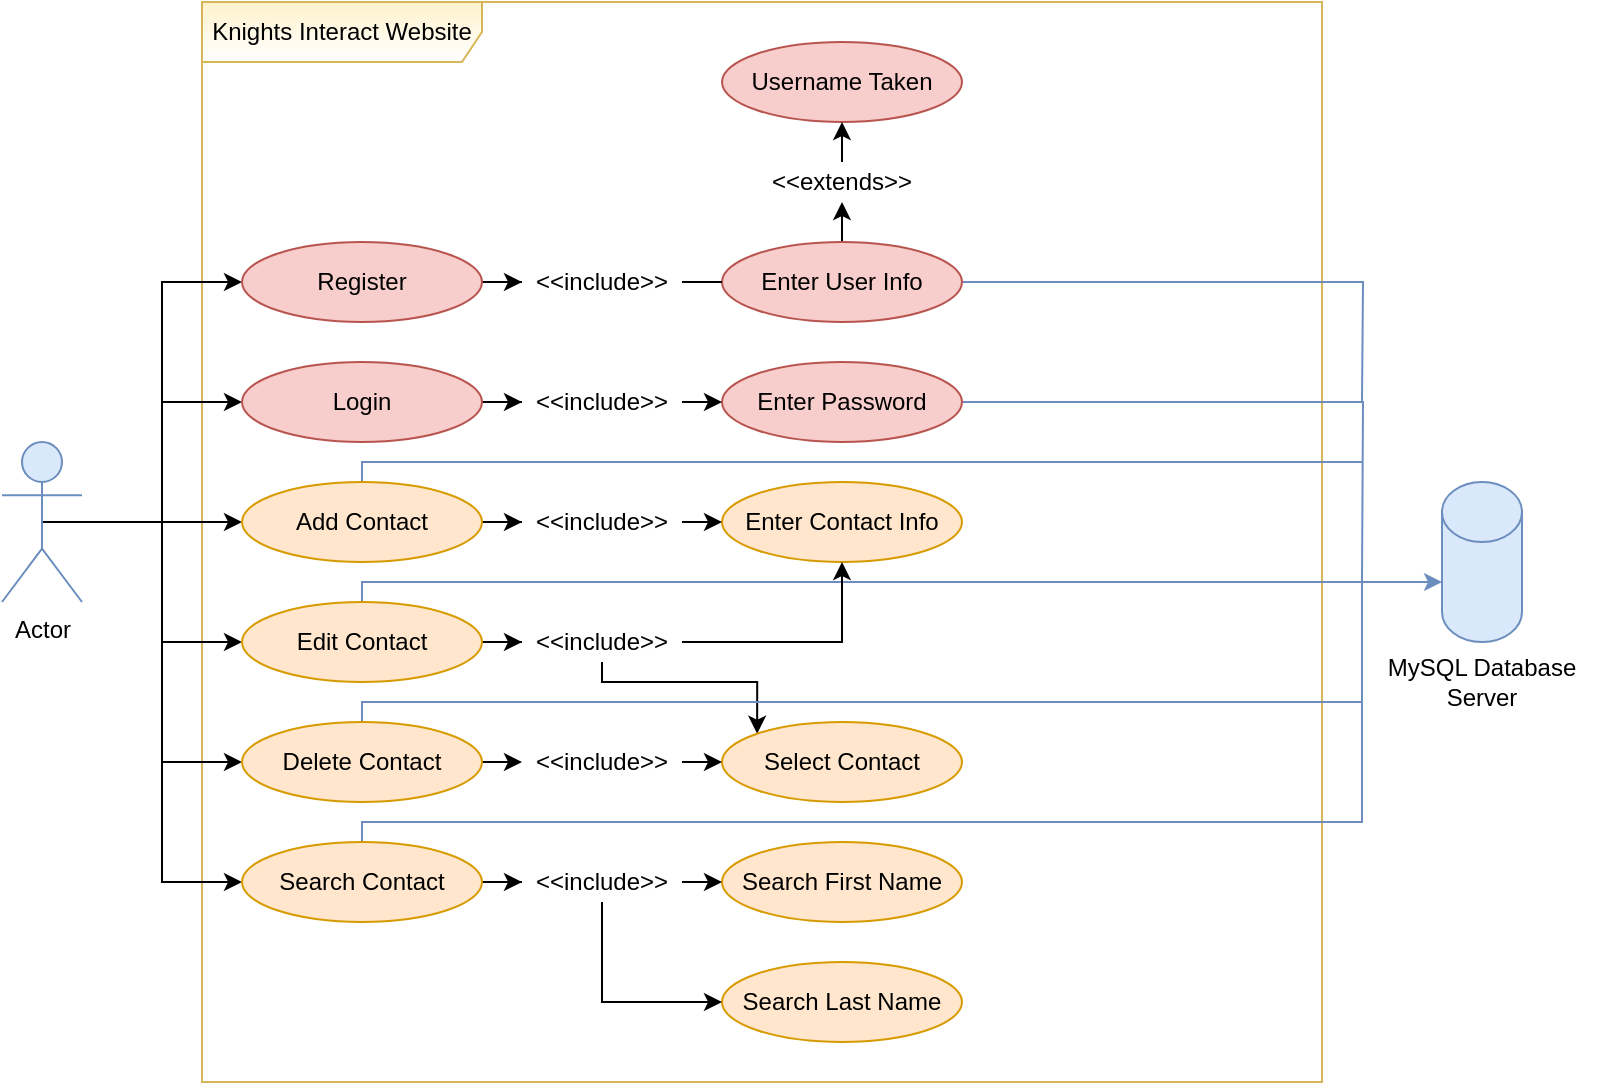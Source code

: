 <mxfile version="13.6.6" type="github"><diagram id="ournAG2Iq5no_DVx5JI3" name="Page-1"><mxGraphModel dx="1038" dy="519" grid="1" gridSize="10" guides="1" tooltips="1" connect="1" arrows="1" fold="1" page="1" pageScale="1" pageWidth="850" pageHeight="1100" math="0" shadow="0"><root><mxCell id="0"/><mxCell id="1" parent="0"/><mxCell id="hlEXV7TPH6dL74-zXLTh-3" value="Knights Interact Website" style="shape=umlFrame;whiteSpace=wrap;html=1;width=140;height=30;fillColor=#fff2cc;strokeColor=#d6b656;gradientColor=#ffffff;shadow=0;" vertex="1" parent="1"><mxGeometry x="140" y="40" width="560" height="540" as="geometry"/></mxCell><mxCell id="oQQAV7WlmfNfY7A_2i-B-12" style="edgeStyle=orthogonalEdgeStyle;rounded=0;orthogonalLoop=1;jettySize=auto;html=1;exitX=0.5;exitY=0.5;exitDx=0;exitDy=0;exitPerimeter=0;" parent="1" source="oQQAV7WlmfNfY7A_2i-B-1" target="oQQAV7WlmfNfY7A_2i-B-11" edge="1"><mxGeometry relative="1" as="geometry"><Array as="points"><mxPoint x="120" y="300"/><mxPoint x="120" y="180"/></Array></mxGeometry></mxCell><mxCell id="oQQAV7WlmfNfY7A_2i-B-13" style="edgeStyle=orthogonalEdgeStyle;rounded=0;orthogonalLoop=1;jettySize=auto;html=1;exitX=0.5;exitY=0.5;exitDx=0;exitDy=0;exitPerimeter=0;" parent="1" source="oQQAV7WlmfNfY7A_2i-B-1" target="oQQAV7WlmfNfY7A_2i-B-10" edge="1"><mxGeometry relative="1" as="geometry"><Array as="points"><mxPoint x="120" y="300"/><mxPoint x="120" y="240"/></Array></mxGeometry></mxCell><mxCell id="oQQAV7WlmfNfY7A_2i-B-37" style="edgeStyle=orthogonalEdgeStyle;rounded=0;orthogonalLoop=1;jettySize=auto;html=1;exitX=0.5;exitY=0.5;exitDx=0;exitDy=0;exitPerimeter=0;entryX=0;entryY=0.5;entryDx=0;entryDy=0;" parent="1" source="oQQAV7WlmfNfY7A_2i-B-1" target="oQQAV7WlmfNfY7A_2i-B-36" edge="1"><mxGeometry relative="1" as="geometry"/></mxCell><mxCell id="oQQAV7WlmfNfY7A_2i-B-48" style="edgeStyle=orthogonalEdgeStyle;rounded=0;orthogonalLoop=1;jettySize=auto;html=1;exitX=0.5;exitY=0.5;exitDx=0;exitDy=0;exitPerimeter=0;entryX=0;entryY=0.5;entryDx=0;entryDy=0;" parent="1" source="oQQAV7WlmfNfY7A_2i-B-1" target="oQQAV7WlmfNfY7A_2i-B-44" edge="1"><mxGeometry relative="1" as="geometry"/></mxCell><mxCell id="oQQAV7WlmfNfY7A_2i-B-50" style="edgeStyle=orthogonalEdgeStyle;rounded=0;orthogonalLoop=1;jettySize=auto;html=1;exitX=0.5;exitY=0.5;exitDx=0;exitDy=0;exitPerimeter=0;entryX=0;entryY=0.5;entryDx=0;entryDy=0;" parent="1" source="oQQAV7WlmfNfY7A_2i-B-1" target="oQQAV7WlmfNfY7A_2i-B-49" edge="1"><mxGeometry relative="1" as="geometry"/></mxCell><mxCell id="hlEXV7TPH6dL74-zXLTh-13" style="edgeStyle=orthogonalEdgeStyle;rounded=0;orthogonalLoop=1;jettySize=auto;html=1;exitX=0.5;exitY=0.5;exitDx=0;exitDy=0;exitPerimeter=0;entryX=0;entryY=0.5;entryDx=0;entryDy=0;endArrow=classic;endFill=1;strokeColor=#000000;" edge="1" parent="1" source="oQQAV7WlmfNfY7A_2i-B-1" target="hlEXV7TPH6dL74-zXLTh-4"><mxGeometry relative="1" as="geometry"/></mxCell><mxCell id="oQQAV7WlmfNfY7A_2i-B-1" value="Actor" style="shape=umlActor;verticalLabelPosition=bottom;verticalAlign=top;html=1;outlineConnect=0;fillColor=#dae8fc;strokeColor=#6c8ebf;" parent="1" vertex="1"><mxGeometry x="40" y="260" width="40" height="80" as="geometry"/></mxCell><mxCell id="oQQAV7WlmfNfY7A_2i-B-5" value="" style="shape=cylinder2;whiteSpace=wrap;html=1;boundedLbl=1;backgroundOutline=1;size=15;fillColor=#dae8fc;strokeColor=#6c8ebf;" parent="1" vertex="1"><mxGeometry x="760" y="280" width="40" height="80" as="geometry"/></mxCell><mxCell id="oQQAV7WlmfNfY7A_2i-B-6" value="MySQL Database Server" style="text;html=1;strokeColor=none;fillColor=none;align=center;verticalAlign=middle;whiteSpace=wrap;rounded=0;" parent="1" vertex="1"><mxGeometry x="720" y="360" width="120" height="40" as="geometry"/></mxCell><mxCell id="oQQAV7WlmfNfY7A_2i-B-33" style="edgeStyle=orthogonalEdgeStyle;rounded=0;orthogonalLoop=1;jettySize=auto;html=1;exitX=1;exitY=0.5;exitDx=0;exitDy=0;" parent="1" source="oQQAV7WlmfNfY7A_2i-B-10" target="oQQAV7WlmfNfY7A_2i-B-32" edge="1"><mxGeometry relative="1" as="geometry"/></mxCell><mxCell id="oQQAV7WlmfNfY7A_2i-B-10" value="Login" style="ellipse;whiteSpace=wrap;html=1;fillColor=#f8cecc;strokeColor=#b85450;" parent="1" vertex="1"><mxGeometry x="160" y="220" width="120" height="40" as="geometry"/></mxCell><mxCell id="oQQAV7WlmfNfY7A_2i-B-29" style="edgeStyle=orthogonalEdgeStyle;rounded=0;orthogonalLoop=1;jettySize=auto;html=1;exitX=1;exitY=0.5;exitDx=0;exitDy=0;" parent="1" source="oQQAV7WlmfNfY7A_2i-B-11" target="oQQAV7WlmfNfY7A_2i-B-28" edge="1"><mxGeometry relative="1" as="geometry"/></mxCell><mxCell id="oQQAV7WlmfNfY7A_2i-B-11" value="Register" style="ellipse;whiteSpace=wrap;html=1;fillColor=#f8cecc;strokeColor=#b85450;" parent="1" vertex="1"><mxGeometry x="160" y="160" width="120" height="40" as="geometry"/></mxCell><mxCell id="oQQAV7WlmfNfY7A_2i-B-75" style="edgeStyle=orthogonalEdgeStyle;rounded=0;orthogonalLoop=1;jettySize=auto;html=1;exitX=1;exitY=0.5;exitDx=0;exitDy=0;endArrow=none;endFill=0;strokeColor=#6c8ebf;fillColor=#dae8fc;" parent="1" source="oQQAV7WlmfNfY7A_2i-B-17" edge="1"><mxGeometry relative="1" as="geometry"><mxPoint x="720" y="240" as="targetPoint"/></mxGeometry></mxCell><mxCell id="oQQAV7WlmfNfY7A_2i-B-14" value="Username Taken" style="ellipse;whiteSpace=wrap;html=1;fillColor=#f8cecc;strokeColor=#b85450;" parent="1" vertex="1"><mxGeometry x="400" y="60" width="120" height="40" as="geometry"/></mxCell><mxCell id="oQQAV7WlmfNfY7A_2i-B-72" style="edgeStyle=orthogonalEdgeStyle;rounded=0;orthogonalLoop=1;jettySize=auto;html=1;exitX=0.5;exitY=0;exitDx=0;exitDy=0;entryX=0.5;entryY=1;entryDx=0;entryDy=0;endArrow=classic;endFill=1;" parent="1" source="oQQAV7WlmfNfY7A_2i-B-17" target="oQQAV7WlmfNfY7A_2i-B-20" edge="1"><mxGeometry relative="1" as="geometry"/></mxCell><mxCell id="oQQAV7WlmfNfY7A_2i-B-17" value="Enter User Info" style="ellipse;whiteSpace=wrap;html=1;fillColor=#f8cecc;strokeColor=#b85450;" parent="1" vertex="1"><mxGeometry x="400" y="160" width="120" height="40" as="geometry"/></mxCell><mxCell id="oQQAV7WlmfNfY7A_2i-B-73" style="edgeStyle=orthogonalEdgeStyle;rounded=0;orthogonalLoop=1;jettySize=auto;html=1;exitX=0.5;exitY=0;exitDx=0;exitDy=0;entryX=0.5;entryY=1;entryDx=0;entryDy=0;endArrow=classic;endFill=1;" parent="1" source="oQQAV7WlmfNfY7A_2i-B-20" target="oQQAV7WlmfNfY7A_2i-B-14" edge="1"><mxGeometry relative="1" as="geometry"/></mxCell><mxCell id="oQQAV7WlmfNfY7A_2i-B-20" value="&amp;lt;&amp;lt;extends&amp;gt;&amp;gt;" style="text;html=1;strokeColor=none;fillColor=none;align=center;verticalAlign=middle;whiteSpace=wrap;rounded=0;" parent="1" vertex="1"><mxGeometry x="420" y="120" width="80" height="20" as="geometry"/></mxCell><mxCell id="oQQAV7WlmfNfY7A_2i-B-22" style="edgeStyle=orthogonalEdgeStyle;rounded=0;orthogonalLoop=1;jettySize=auto;html=1;exitX=0.5;exitY=1;exitDx=0;exitDy=0;" parent="1" source="oQQAV7WlmfNfY7A_2i-B-20" target="oQQAV7WlmfNfY7A_2i-B-20" edge="1"><mxGeometry relative="1" as="geometry"/></mxCell><mxCell id="oQQAV7WlmfNfY7A_2i-B-69" style="edgeStyle=orthogonalEdgeStyle;rounded=0;orthogonalLoop=1;jettySize=auto;html=1;exitX=1;exitY=0.5;exitDx=0;exitDy=0;entryX=0;entryY=0.5;entryDx=0;entryDy=0;endArrow=none;endFill=0;" parent="1" source="oQQAV7WlmfNfY7A_2i-B-28" target="oQQAV7WlmfNfY7A_2i-B-17" edge="1"><mxGeometry relative="1" as="geometry"/></mxCell><mxCell id="oQQAV7WlmfNfY7A_2i-B-28" value="&amp;lt;&amp;lt;include&amp;gt;&amp;gt;" style="text;html=1;strokeColor=none;fillColor=none;align=center;verticalAlign=middle;whiteSpace=wrap;rounded=0;" parent="1" vertex="1"><mxGeometry x="300" y="170" width="80" height="20" as="geometry"/></mxCell><mxCell id="oQQAV7WlmfNfY7A_2i-B-79" style="edgeStyle=orthogonalEdgeStyle;rounded=0;orthogonalLoop=1;jettySize=auto;html=1;exitX=1;exitY=0.5;exitDx=0;exitDy=0;endArrow=none;endFill=0;strokeColor=#6c8ebf;fillColor=#dae8fc;" parent="1" source="oQQAV7WlmfNfY7A_2i-B-31" edge="1"><mxGeometry relative="1" as="geometry"><mxPoint x="720" y="330" as="targetPoint"/></mxGeometry></mxCell><mxCell id="oQQAV7WlmfNfY7A_2i-B-31" value="Enter Password" style="ellipse;whiteSpace=wrap;html=1;fillColor=#f8cecc;strokeColor=#b85450;" parent="1" vertex="1"><mxGeometry x="400" y="220" width="120" height="40" as="geometry"/></mxCell><mxCell id="oQQAV7WlmfNfY7A_2i-B-34" style="edgeStyle=orthogonalEdgeStyle;rounded=0;orthogonalLoop=1;jettySize=auto;html=1;exitX=1;exitY=0.5;exitDx=0;exitDy=0;entryX=0;entryY=0.5;entryDx=0;entryDy=0;" parent="1" source="oQQAV7WlmfNfY7A_2i-B-32" target="oQQAV7WlmfNfY7A_2i-B-31" edge="1"><mxGeometry relative="1" as="geometry"/></mxCell><mxCell id="oQQAV7WlmfNfY7A_2i-B-32" value="&amp;lt;&amp;lt;include&amp;gt;&amp;gt;" style="text;html=1;strokeColor=none;fillColor=none;align=center;verticalAlign=middle;whiteSpace=wrap;rounded=0;" parent="1" vertex="1"><mxGeometry x="300" y="230" width="80" height="20" as="geometry"/></mxCell><mxCell id="oQQAV7WlmfNfY7A_2i-B-41" style="edgeStyle=orthogonalEdgeStyle;rounded=0;orthogonalLoop=1;jettySize=auto;html=1;exitX=1;exitY=0.5;exitDx=0;exitDy=0;" parent="1" source="oQQAV7WlmfNfY7A_2i-B-36" target="oQQAV7WlmfNfY7A_2i-B-40" edge="1"><mxGeometry relative="1" as="geometry"/></mxCell><mxCell id="oQQAV7WlmfNfY7A_2i-B-78" style="edgeStyle=orthogonalEdgeStyle;rounded=0;orthogonalLoop=1;jettySize=auto;html=1;exitX=0.5;exitY=0;exitDx=0;exitDy=0;endArrow=none;endFill=0;fillColor=#dae8fc;strokeColor=#6c8ebf;" parent="1" source="oQQAV7WlmfNfY7A_2i-B-36" edge="1"><mxGeometry relative="1" as="geometry"><mxPoint x="720" y="270" as="targetPoint"/><Array as="points"><mxPoint x="220" y="270"/></Array></mxGeometry></mxCell><mxCell id="oQQAV7WlmfNfY7A_2i-B-36" value="Add Contact" style="ellipse;whiteSpace=wrap;html=1;fillColor=#ffe6cc;strokeColor=#d79b00;" parent="1" vertex="1"><mxGeometry x="160" y="280" width="120" height="40" as="geometry"/></mxCell><mxCell id="oQQAV7WlmfNfY7A_2i-B-38" value="Enter Contact Info" style="ellipse;whiteSpace=wrap;html=1;fillColor=#ffe6cc;strokeColor=#d79b00;" parent="1" vertex="1"><mxGeometry x="400" y="280" width="120" height="40" as="geometry"/></mxCell><mxCell id="oQQAV7WlmfNfY7A_2i-B-42" style="edgeStyle=orthogonalEdgeStyle;rounded=0;orthogonalLoop=1;jettySize=auto;html=1;exitX=1;exitY=0.5;exitDx=0;exitDy=0;entryX=0;entryY=0.5;entryDx=0;entryDy=0;" parent="1" source="oQQAV7WlmfNfY7A_2i-B-40" target="oQQAV7WlmfNfY7A_2i-B-38" edge="1"><mxGeometry relative="1" as="geometry"/></mxCell><mxCell id="oQQAV7WlmfNfY7A_2i-B-40" value="&amp;lt;&amp;lt;include&amp;gt;&amp;gt;" style="text;html=1;strokeColor=none;fillColor=none;align=center;verticalAlign=middle;whiteSpace=wrap;rounded=0;" parent="1" vertex="1"><mxGeometry x="300" y="290" width="80" height="20" as="geometry"/></mxCell><mxCell id="oQQAV7WlmfNfY7A_2i-B-46" style="edgeStyle=orthogonalEdgeStyle;rounded=0;orthogonalLoop=1;jettySize=auto;html=1;exitX=1;exitY=0.5;exitDx=0;exitDy=0;" parent="1" source="oQQAV7WlmfNfY7A_2i-B-44" target="oQQAV7WlmfNfY7A_2i-B-45" edge="1"><mxGeometry relative="1" as="geometry"/></mxCell><mxCell id="oQQAV7WlmfNfY7A_2i-B-67" style="edgeStyle=orthogonalEdgeStyle;rounded=0;orthogonalLoop=1;jettySize=auto;html=1;exitX=0.5;exitY=0;exitDx=0;exitDy=0;strokeColor=#6c8ebf;fillColor=#dae8fc;" parent="1" source="oQQAV7WlmfNfY7A_2i-B-44" target="oQQAV7WlmfNfY7A_2i-B-5" edge="1"><mxGeometry relative="1" as="geometry"><mxPoint x="220" y="330" as="targetPoint"/><Array as="points"><mxPoint x="220" y="330"/></Array></mxGeometry></mxCell><mxCell id="oQQAV7WlmfNfY7A_2i-B-44" value="Edit Contact" style="ellipse;whiteSpace=wrap;html=1;fillColor=#ffe6cc;strokeColor=#d79b00;" parent="1" vertex="1"><mxGeometry x="160" y="340" width="120" height="40" as="geometry"/></mxCell><mxCell id="oQQAV7WlmfNfY7A_2i-B-56" style="edgeStyle=orthogonalEdgeStyle;rounded=0;orthogonalLoop=1;jettySize=auto;html=1;exitX=1;exitY=0.5;exitDx=0;exitDy=0;entryX=0.5;entryY=1;entryDx=0;entryDy=0;" parent="1" source="oQQAV7WlmfNfY7A_2i-B-45" target="oQQAV7WlmfNfY7A_2i-B-38" edge="1"><mxGeometry relative="1" as="geometry"/></mxCell><mxCell id="oQQAV7WlmfNfY7A_2i-B-58" style="edgeStyle=orthogonalEdgeStyle;rounded=0;orthogonalLoop=1;jettySize=auto;html=1;exitX=0.5;exitY=1;exitDx=0;exitDy=0;entryX=0;entryY=0;entryDx=0;entryDy=0;" parent="1" source="oQQAV7WlmfNfY7A_2i-B-45" target="oQQAV7WlmfNfY7A_2i-B-51" edge="1"><mxGeometry relative="1" as="geometry"><Array as="points"><mxPoint x="340" y="380"/><mxPoint x="418" y="380"/></Array></mxGeometry></mxCell><mxCell id="oQQAV7WlmfNfY7A_2i-B-45" value="&amp;lt;&amp;lt;include&amp;gt;&amp;gt;" style="text;html=1;strokeColor=none;fillColor=none;align=center;verticalAlign=middle;whiteSpace=wrap;rounded=0;" parent="1" vertex="1"><mxGeometry x="300" y="350" width="80" height="20" as="geometry"/></mxCell><mxCell id="oQQAV7WlmfNfY7A_2i-B-61" style="edgeStyle=orthogonalEdgeStyle;rounded=0;orthogonalLoop=1;jettySize=auto;html=1;exitX=1;exitY=0.5;exitDx=0;exitDy=0;entryX=0;entryY=0.5;entryDx=0;entryDy=0;" parent="1" source="oQQAV7WlmfNfY7A_2i-B-49" target="oQQAV7WlmfNfY7A_2i-B-60" edge="1"><mxGeometry relative="1" as="geometry"/></mxCell><mxCell id="oQQAV7WlmfNfY7A_2i-B-68" style="edgeStyle=orthogonalEdgeStyle;rounded=0;orthogonalLoop=1;jettySize=auto;html=1;exitX=0.5;exitY=0;exitDx=0;exitDy=0;endArrow=none;endFill=0;strokeColor=#6c8ebf;fillColor=#dae8fc;" parent="1" source="oQQAV7WlmfNfY7A_2i-B-49" edge="1"><mxGeometry relative="1" as="geometry"><mxPoint x="720" y="330" as="targetPoint"/><Array as="points"><mxPoint x="220" y="390"/><mxPoint x="720" y="390"/></Array></mxGeometry></mxCell><mxCell id="oQQAV7WlmfNfY7A_2i-B-49" value="Delete Contact" style="ellipse;whiteSpace=wrap;html=1;fillColor=#ffe6cc;strokeColor=#d79b00;" parent="1" vertex="1"><mxGeometry x="160" y="400" width="120" height="40" as="geometry"/></mxCell><mxCell id="oQQAV7WlmfNfY7A_2i-B-54" style="edgeStyle=orthogonalEdgeStyle;rounded=0;orthogonalLoop=1;jettySize=auto;html=1;exitX=0.5;exitY=0;exitDx=0;exitDy=0;" parent="1" source="oQQAV7WlmfNfY7A_2i-B-51" edge="1"><mxGeometry relative="1" as="geometry"><mxPoint x="460" y="400" as="targetPoint"/></mxGeometry></mxCell><mxCell id="oQQAV7WlmfNfY7A_2i-B-51" value="Select Contact" style="ellipse;whiteSpace=wrap;html=1;fillColor=#ffe6cc;strokeColor=#d79b00;" parent="1" vertex="1"><mxGeometry x="400" y="400" width="120" height="40" as="geometry"/></mxCell><mxCell id="oQQAV7WlmfNfY7A_2i-B-62" style="edgeStyle=orthogonalEdgeStyle;rounded=0;orthogonalLoop=1;jettySize=auto;html=1;exitX=1;exitY=0.5;exitDx=0;exitDy=0;entryX=0;entryY=0.5;entryDx=0;entryDy=0;" parent="1" source="oQQAV7WlmfNfY7A_2i-B-60" target="oQQAV7WlmfNfY7A_2i-B-51" edge="1"><mxGeometry relative="1" as="geometry"/></mxCell><mxCell id="oQQAV7WlmfNfY7A_2i-B-60" value="&amp;lt;&amp;lt;include&amp;gt;&amp;gt;" style="text;html=1;strokeColor=none;fillColor=none;align=center;verticalAlign=middle;whiteSpace=wrap;rounded=0;" parent="1" vertex="1"><mxGeometry x="300" y="410" width="80" height="20" as="geometry"/></mxCell><mxCell id="hlEXV7TPH6dL74-zXLTh-5" style="edgeStyle=orthogonalEdgeStyle;rounded=0;orthogonalLoop=1;jettySize=auto;html=1;exitX=0.5;exitY=0;exitDx=0;exitDy=0;strokeColor=#6c8ebf;fillColor=#dae8fc;endArrow=none;endFill=0;" edge="1" parent="1" source="hlEXV7TPH6dL74-zXLTh-4"><mxGeometry relative="1" as="geometry"><mxPoint x="720" y="390" as="targetPoint"/><Array as="points"><mxPoint x="220" y="450"/><mxPoint x="720" y="450"/></Array></mxGeometry></mxCell><mxCell id="hlEXV7TPH6dL74-zXLTh-10" style="edgeStyle=orthogonalEdgeStyle;rounded=0;orthogonalLoop=1;jettySize=auto;html=1;exitX=1;exitY=0.5;exitDx=0;exitDy=0;endArrow=classic;endFill=1;strokeColor=#000000;" edge="1" parent="1" source="hlEXV7TPH6dL74-zXLTh-4" target="hlEXV7TPH6dL74-zXLTh-9"><mxGeometry relative="1" as="geometry"/></mxCell><mxCell id="hlEXV7TPH6dL74-zXLTh-4" value="Search Contact" style="ellipse;whiteSpace=wrap;html=1;shadow=0;fillColor=#ffe6cc;strokeColor=#d79b00;" vertex="1" parent="1"><mxGeometry x="160" y="460" width="120" height="40" as="geometry"/></mxCell><mxCell id="hlEXV7TPH6dL74-zXLTh-6" value="Search First Name" style="ellipse;whiteSpace=wrap;html=1;shadow=0;fillColor=#ffe6cc;strokeColor=#d79b00;" vertex="1" parent="1"><mxGeometry x="400" y="460" width="120" height="40" as="geometry"/></mxCell><mxCell id="hlEXV7TPH6dL74-zXLTh-7" value="Search Last Name" style="ellipse;whiteSpace=wrap;html=1;shadow=0;fillColor=#ffe6cc;strokeColor=#d79b00;" vertex="1" parent="1"><mxGeometry x="400" y="520" width="120" height="40" as="geometry"/></mxCell><mxCell id="hlEXV7TPH6dL74-zXLTh-11" style="edgeStyle=orthogonalEdgeStyle;rounded=0;orthogonalLoop=1;jettySize=auto;html=1;exitX=1;exitY=0.5;exitDx=0;exitDy=0;entryX=0;entryY=0.5;entryDx=0;entryDy=0;endArrow=classic;endFill=1;strokeColor=#000000;" edge="1" parent="1" source="hlEXV7TPH6dL74-zXLTh-9" target="hlEXV7TPH6dL74-zXLTh-6"><mxGeometry relative="1" as="geometry"/></mxCell><mxCell id="hlEXV7TPH6dL74-zXLTh-12" style="edgeStyle=orthogonalEdgeStyle;rounded=0;orthogonalLoop=1;jettySize=auto;html=1;exitX=0.5;exitY=1;exitDx=0;exitDy=0;entryX=0;entryY=0.5;entryDx=0;entryDy=0;endArrow=classic;endFill=1;strokeColor=#000000;" edge="1" parent="1" source="hlEXV7TPH6dL74-zXLTh-9" target="hlEXV7TPH6dL74-zXLTh-7"><mxGeometry relative="1" as="geometry"/></mxCell><mxCell id="hlEXV7TPH6dL74-zXLTh-9" value="&amp;lt;&amp;lt;include&amp;gt;&amp;gt;" style="text;html=1;strokeColor=none;fillColor=none;align=center;verticalAlign=middle;whiteSpace=wrap;rounded=0;shadow=0;" vertex="1" parent="1"><mxGeometry x="300" y="470" width="80" height="20" as="geometry"/></mxCell></root></mxGraphModel></diagram></mxfile>